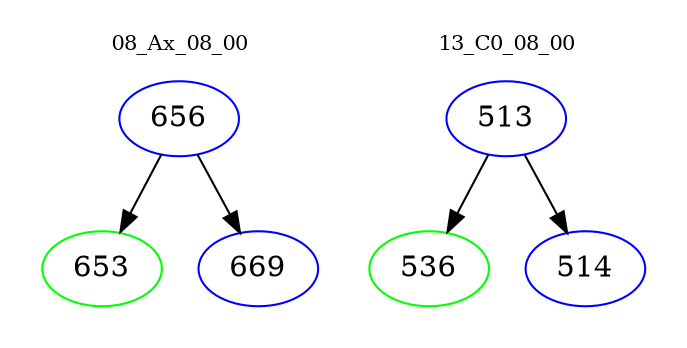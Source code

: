 digraph{
subgraph cluster_0 {
color = white
label = "08_Ax_08_00";
fontsize=10;
T0_656 [label="656", color="blue"]
T0_656 -> T0_653 [color="black"]
T0_653 [label="653", color="green"]
T0_656 -> T0_669 [color="black"]
T0_669 [label="669", color="blue"]
}
subgraph cluster_1 {
color = white
label = "13_C0_08_00";
fontsize=10;
T1_513 [label="513", color="blue"]
T1_513 -> T1_536 [color="black"]
T1_536 [label="536", color="green"]
T1_513 -> T1_514 [color="black"]
T1_514 [label="514", color="blue"]
}
}
